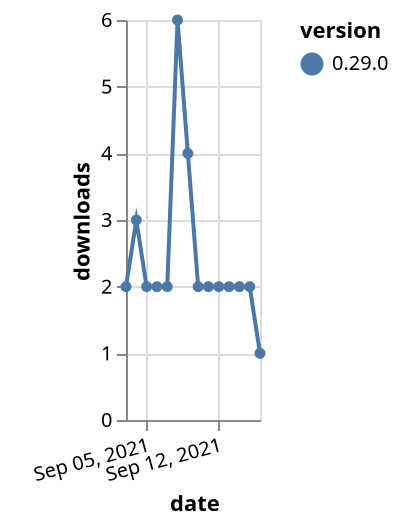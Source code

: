 {"$schema": "https://vega.github.io/schema/vega-lite/v5.json", "description": "A simple bar chart with embedded data.", "data": {"values": [{"date": "2021-09-03", "total": 876, "delta": 2, "version": "0.29.0"}, {"date": "2021-09-04", "total": 879, "delta": 3, "version": "0.29.0"}, {"date": "2021-09-05", "total": 881, "delta": 2, "version": "0.29.0"}, {"date": "2021-09-06", "total": 883, "delta": 2, "version": "0.29.0"}, {"date": "2021-09-07", "total": 885, "delta": 2, "version": "0.29.0"}, {"date": "2021-09-08", "total": 891, "delta": 6, "version": "0.29.0"}, {"date": "2021-09-09", "total": 895, "delta": 4, "version": "0.29.0"}, {"date": "2021-09-10", "total": 897, "delta": 2, "version": "0.29.0"}, {"date": "2021-09-11", "total": 899, "delta": 2, "version": "0.29.0"}, {"date": "2021-09-12", "total": 901, "delta": 2, "version": "0.29.0"}, {"date": "2021-09-13", "total": 903, "delta": 2, "version": "0.29.0"}, {"date": "2021-09-14", "total": 905, "delta": 2, "version": "0.29.0"}, {"date": "2021-09-15", "total": 907, "delta": 2, "version": "0.29.0"}, {"date": "2021-09-16", "total": 908, "delta": 1, "version": "0.29.0"}]}, "width": "container", "mark": {"type": "line", "point": {"filled": true}}, "encoding": {"x": {"field": "date", "type": "temporal", "timeUnit": "yearmonthdate", "title": "date", "axis": {"labelAngle": -15}}, "y": {"field": "delta", "type": "quantitative", "title": "downloads"}, "color": {"field": "version", "type": "nominal"}, "tooltip": {"field": "delta"}}}